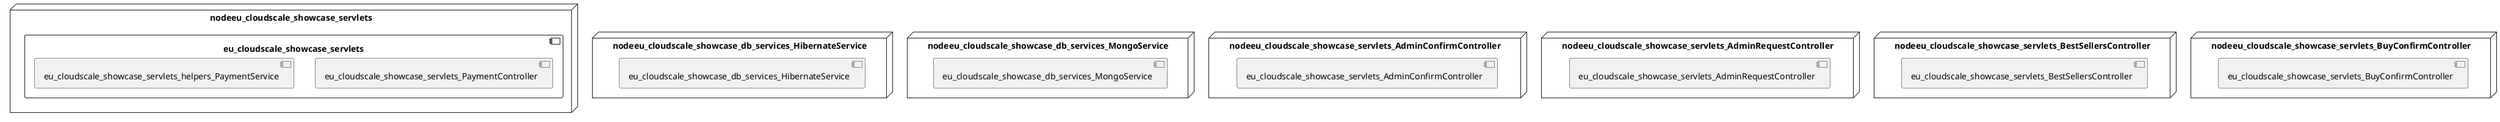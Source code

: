 @startuml
skinparam fixCircleLabelOverlapping true
skinparam componentStyle uml2
node nodeeu_cloudscale_showcase_servlets {
component eu_cloudscale_showcase_servlets {
[eu_cloudscale_showcase_servlets_PaymentController] [[cloudscale-project-cloudstore.system#_18gGh1a-Ee-3m4Vz1ELWxQ]]
[eu_cloudscale_showcase_servlets_helpers_PaymentService] [[cloudscale-project-cloudstore.system#_18gGh1a-Ee-3m4Vz1ELWxQ]]
}
}
node nodeeu_cloudscale_showcase_db_services_HibernateService {
[eu_cloudscale_showcase_db_services_HibernateService] [[cloudscale-project-cloudstore.system#_18gGh1a-Ee-3m4Vz1ELWxQ]]
}
node nodeeu_cloudscale_showcase_db_services_MongoService {
[eu_cloudscale_showcase_db_services_MongoService] [[cloudscale-project-cloudstore.system#_18gGh1a-Ee-3m4Vz1ELWxQ]]
}
node nodeeu_cloudscale_showcase_servlets_AdminConfirmController {
[eu_cloudscale_showcase_servlets_AdminConfirmController] [[cloudscale-project-cloudstore.system#_18gGh1a-Ee-3m4Vz1ELWxQ]]
}
node nodeeu_cloudscale_showcase_servlets_AdminRequestController {
[eu_cloudscale_showcase_servlets_AdminRequestController] [[cloudscale-project-cloudstore.system#_18gGh1a-Ee-3m4Vz1ELWxQ]]
}
node nodeeu_cloudscale_showcase_servlets_BestSellersController {
[eu_cloudscale_showcase_servlets_BestSellersController] [[cloudscale-project-cloudstore.system#_18gGh1a-Ee-3m4Vz1ELWxQ]]
}
node nodeeu_cloudscale_showcase_servlets_BuyConfirmController {
[eu_cloudscale_showcase_servlets_BuyConfirmController] [[cloudscale-project-cloudstore.system#_18gGh1a-Ee-3m4Vz1ELWxQ]]
}
node nodeeu_cloudscale_showcase_servlets_BuyController {
[eu_cloudscale_showcase_servlets_BuyController] [[cloudscale-project-cloudstore.system#_18gGh1a-Ee-3m4Vz1ELWxQ]]
}
node nodeeu_cloudscale_showcase_servlets_CustomerRegistrationController {
[eu_cloudscale_showcase_servlets_CustomerRegistrationController] [[cloudscale-project-cloudstore.system#_18gGh1a-Ee-3m4Vz1ELWxQ]]
}
node nodeeu_cloudscale_showcase_servlets_HomeController {
[eu_cloudscale_showcase_servlets_HomeController] [[cloudscale-project-cloudstore.system#_18gGh1a-Ee-3m4Vz1ELWxQ]]
}
node nodeeu_cloudscale_showcase_servlets_LoginController {
[eu_cloudscale_showcase_servlets_LoginController] [[cloudscale-project-cloudstore.system#_18gGh1a-Ee-3m4Vz1ELWxQ]]
}
node nodeeu_cloudscale_showcase_servlets_NewProductsController {
[eu_cloudscale_showcase_servlets_NewProductsController] [[cloudscale-project-cloudstore.system#_18gGh1a-Ee-3m4Vz1ELWxQ]]
}
node nodeeu_cloudscale_showcase_servlets_OrderDisplayController {
[eu_cloudscale_showcase_servlets_OrderDisplayController] [[cloudscale-project-cloudstore.system#_18gGh1a-Ee-3m4Vz1ELWxQ]]
}
node nodeeu_cloudscale_showcase_servlets_OrderInquiryController {
[eu_cloudscale_showcase_servlets_OrderInquiryController] [[cloudscale-project-cloudstore.system#_18gGh1a-Ee-3m4Vz1ELWxQ]]
}
node nodeeu_cloudscale_showcase_servlets_ProductDetailServlet {
[eu_cloudscale_showcase_servlets_ProductDetailServlet] [[cloudscale-project-cloudstore.system#_18gGh1a-Ee-3m4Vz1ELWxQ]]
}
node nodeeu_cloudscale_showcase_servlets_SearchController {
[eu_cloudscale_showcase_servlets_SearchController] [[cloudscale-project-cloudstore.system#_18gGh1a-Ee-3m4Vz1ELWxQ]]
}
node nodeeu_cloudscale_showcase_servlets_ShoppingCartController {
[eu_cloudscale_showcase_servlets_ShoppingCartController] [[cloudscale-project-cloudstore.system#_18gGh1a-Ee-3m4Vz1ELWxQ]]
}

@enduml
